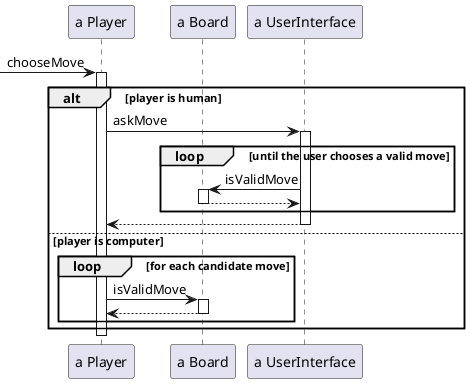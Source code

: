 @startuml
participant "a Player" as player
participant "a Board" as board
participant "a UserInterface" as ui

[-> player : chooseMove
activate player

alt player is human
player -> ui : askMove
activate ui

loop until the user chooses a valid move
ui -> board : isValidMove
activate board
board --> ui
deactivate board
end

ui-->player
deactivate ui

else player is computer

loop for each candidate move
player -> board : isValidMove
activate board
board --> player
deactivate board
end


end

deactivate player

@enduml
